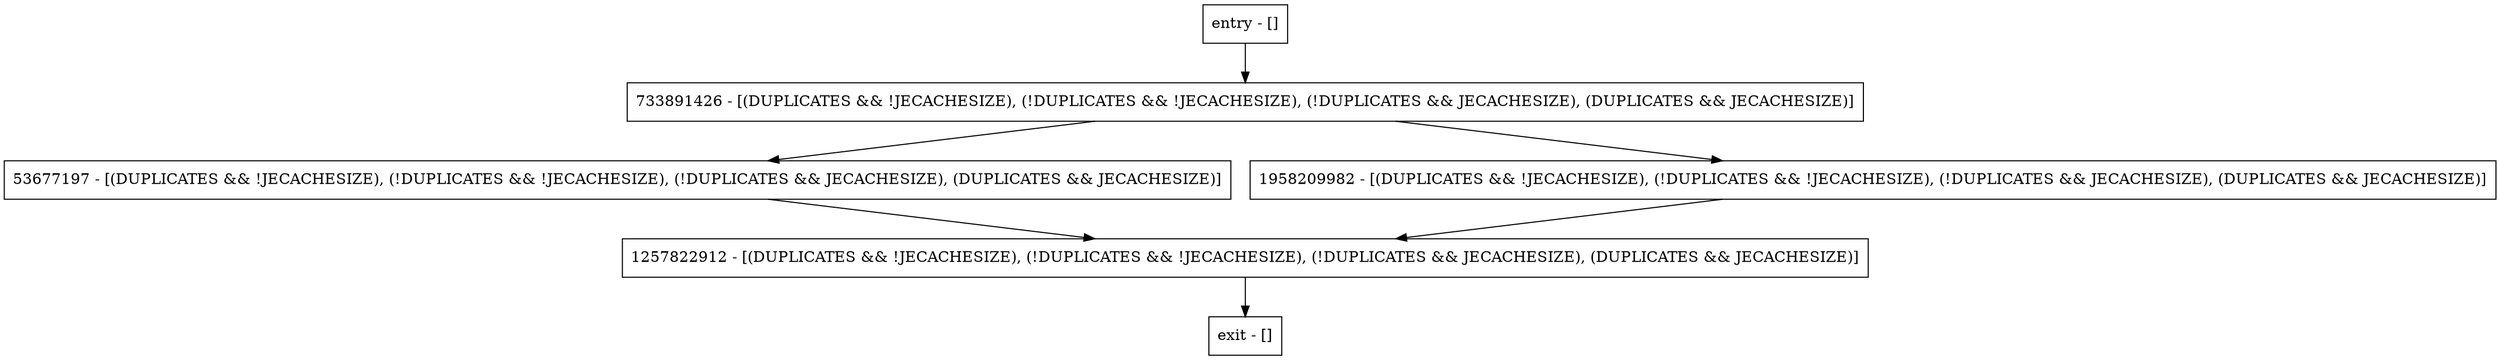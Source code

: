 digraph isTemporary {
node [shape=record];
entry [label="entry - []"];
exit [label="exit - []"];
53677197 [label="53677197 - [(DUPLICATES && !JECACHESIZE), (!DUPLICATES && !JECACHESIZE), (!DUPLICATES && JECACHESIZE), (DUPLICATES && JECACHESIZE)]"];
733891426 [label="733891426 - [(DUPLICATES && !JECACHESIZE), (!DUPLICATES && !JECACHESIZE), (!DUPLICATES && JECACHESIZE), (DUPLICATES && JECACHESIZE)]"];
1958209982 [label="1958209982 - [(DUPLICATES && !JECACHESIZE), (!DUPLICATES && !JECACHESIZE), (!DUPLICATES && JECACHESIZE), (DUPLICATES && JECACHESIZE)]"];
1257822912 [label="1257822912 - [(DUPLICATES && !JECACHESIZE), (!DUPLICATES && !JECACHESIZE), (!DUPLICATES && JECACHESIZE), (DUPLICATES && JECACHESIZE)]"];
entry;
exit;
entry -> 733891426;
53677197 -> 1257822912;
733891426 -> 53677197;
733891426 -> 1958209982;
1958209982 -> 1257822912;
1257822912 -> exit;
}
